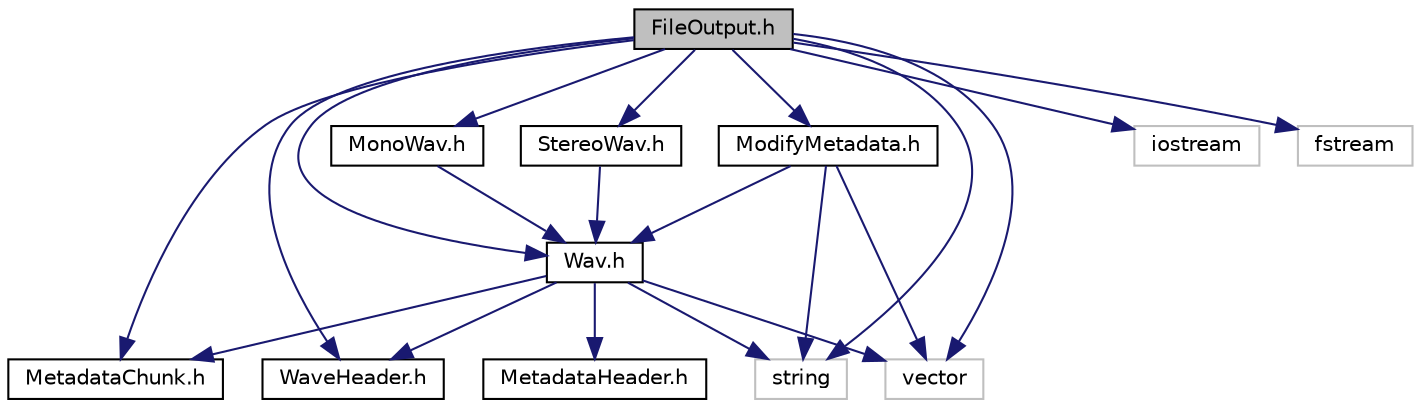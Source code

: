 digraph "FileOutput.h"
{
  edge [fontname="Helvetica",fontsize="10",labelfontname="Helvetica",labelfontsize="10"];
  node [fontname="Helvetica",fontsize="10",shape=record];
  Node0 [label="FileOutput.h",height=0.2,width=0.4,color="black", fillcolor="grey75", style="filled", fontcolor="black"];
  Node0 -> Node1 [color="midnightblue",fontsize="10",style="solid"];
  Node1 [label="ModifyMetadata.h",height=0.2,width=0.4,color="black", fillcolor="white", style="filled",URL="$d7/d5c/ModifyMetadata_8h.html"];
  Node1 -> Node2 [color="midnightblue",fontsize="10",style="solid"];
  Node2 [label="Wav.h",height=0.2,width=0.4,color="black", fillcolor="white", style="filled",URL="$d1/d71/Wav_8h.html"];
  Node2 -> Node3 [color="midnightblue",fontsize="10",style="solid"];
  Node3 [label="MetadataChunk.h",height=0.2,width=0.4,color="black", fillcolor="white", style="filled",URL="$de/d67/MetadataChunk_8h.html"];
  Node2 -> Node4 [color="midnightblue",fontsize="10",style="solid"];
  Node4 [label="MetadataHeader.h",height=0.2,width=0.4,color="black", fillcolor="white", style="filled",URL="$de/db0/MetadataHeader_8h.html"];
  Node2 -> Node5 [color="midnightblue",fontsize="10",style="solid"];
  Node5 [label="WaveHeader.h",height=0.2,width=0.4,color="black", fillcolor="white", style="filled",URL="$df/d39/WaveHeader_8h_source.html"];
  Node2 -> Node6 [color="midnightblue",fontsize="10",style="solid"];
  Node6 [label="vector",height=0.2,width=0.4,color="grey75", fillcolor="white", style="filled"];
  Node2 -> Node7 [color="midnightblue",fontsize="10",style="solid"];
  Node7 [label="string",height=0.2,width=0.4,color="grey75", fillcolor="white", style="filled"];
  Node1 -> Node6 [color="midnightblue",fontsize="10",style="solid"];
  Node1 -> Node7 [color="midnightblue",fontsize="10",style="solid"];
  Node0 -> Node3 [color="midnightblue",fontsize="10",style="solid"];
  Node0 -> Node5 [color="midnightblue",fontsize="10",style="solid"];
  Node0 -> Node2 [color="midnightblue",fontsize="10",style="solid"];
  Node0 -> Node8 [color="midnightblue",fontsize="10",style="solid"];
  Node8 [label="MonoWav.h",height=0.2,width=0.4,color="black", fillcolor="white", style="filled",URL="$dc/d6e/MonoWav_8h.html"];
  Node8 -> Node2 [color="midnightblue",fontsize="10",style="solid"];
  Node0 -> Node9 [color="midnightblue",fontsize="10",style="solid"];
  Node9 [label="StereoWav.h",height=0.2,width=0.4,color="black", fillcolor="white", style="filled",URL="$d2/d1b/StereoWav_8h.html"];
  Node9 -> Node2 [color="midnightblue",fontsize="10",style="solid"];
  Node0 -> Node10 [color="midnightblue",fontsize="10",style="solid"];
  Node10 [label="iostream",height=0.2,width=0.4,color="grey75", fillcolor="white", style="filled"];
  Node0 -> Node11 [color="midnightblue",fontsize="10",style="solid"];
  Node11 [label="fstream",height=0.2,width=0.4,color="grey75", fillcolor="white", style="filled"];
  Node0 -> Node6 [color="midnightblue",fontsize="10",style="solid"];
  Node0 -> Node7 [color="midnightblue",fontsize="10",style="solid"];
}
